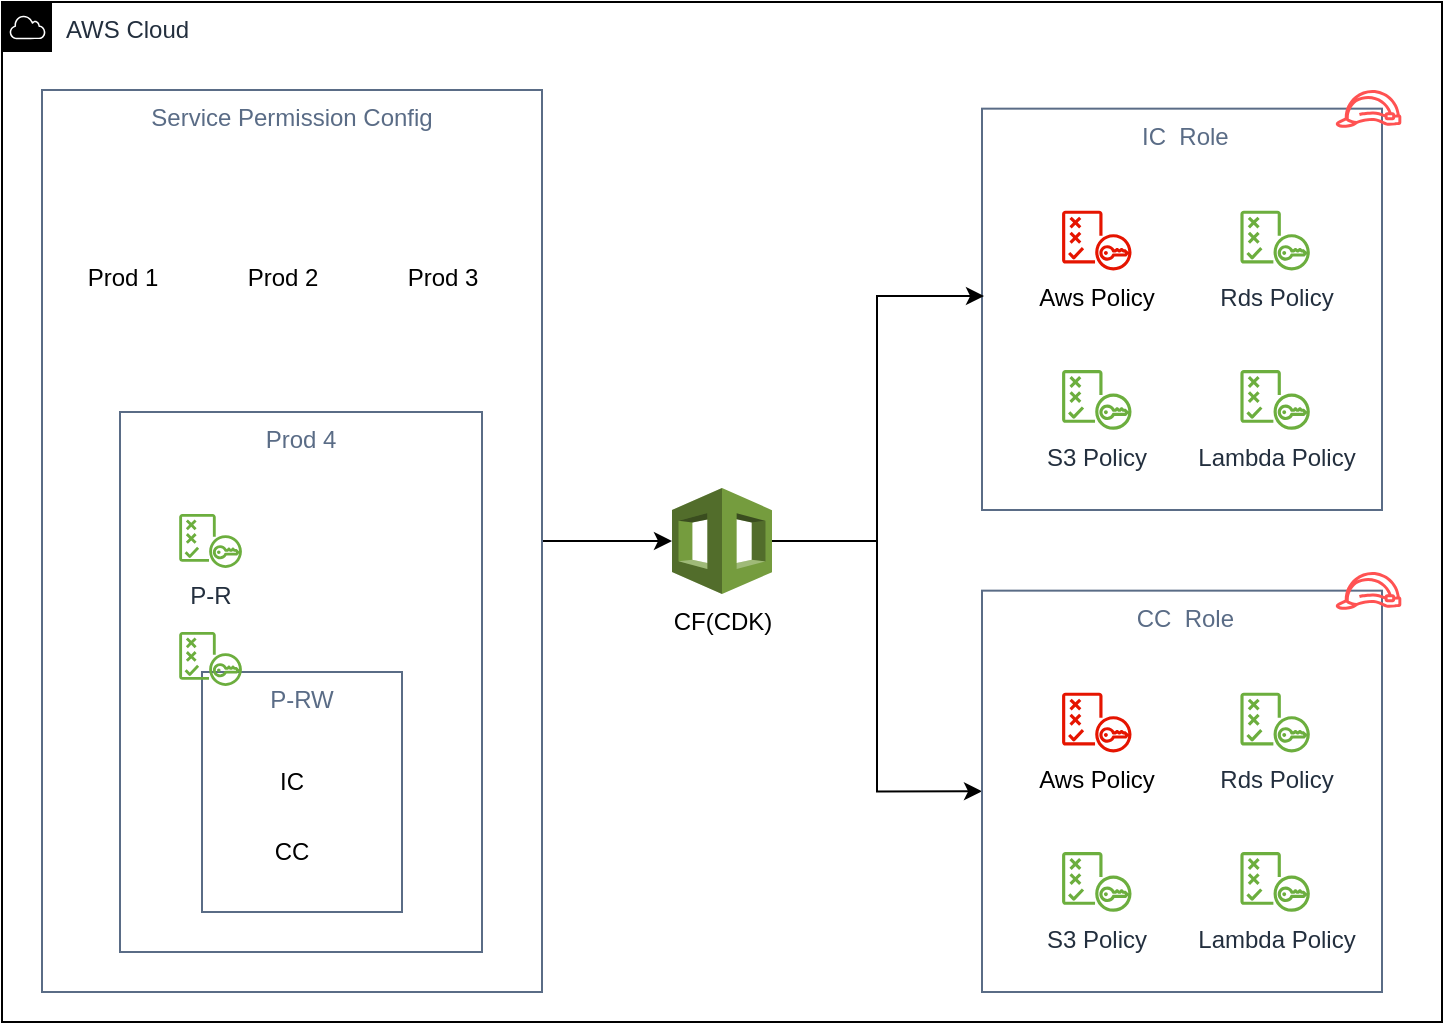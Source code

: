 <mxfile version="14.9.9" type="github">
  <diagram id="h0Ltb3ubu5BE6TXucoJK" name="Page-1">
    <mxGraphModel dx="932" dy="527" grid="1" gridSize="10" guides="1" tooltips="1" connect="1" arrows="1" fold="1" page="1" pageScale="1" pageWidth="827" pageHeight="1169" math="0" shadow="0">
      <root>
        <mxCell id="0" />
        <mxCell id="1" parent="0" />
        <mxCell id="L57G383Xu0ex_uQmPp5W-1" value="AWS Cloud" style="points=[[0,0],[0.25,0],[0.5,0],[0.75,0],[1,0],[1,0.25],[1,0.5],[1,0.75],[1,1],[0.75,1],[0.5,1],[0.25,1],[0,1],[0,0.75],[0,0.5],[0,0.25]];outlineConnect=0;gradientColor=none;html=1;whiteSpace=wrap;fontSize=12;fontStyle=0;shape=mxgraph.aws4.group;grIcon=mxgraph.aws4.group_aws_cloud;fillColor=none;verticalAlign=top;align=left;spacingLeft=30;fontColor=#232F3E;dashed=0;" vertex="1" parent="1">
          <mxGeometry x="80" y="75" width="720" height="510" as="geometry" />
        </mxCell>
        <mxCell id="L57G383Xu0ex_uQmPp5W-50" style="rounded=0;sketch=0;orthogonalLoop=1;jettySize=auto;html=1;exitX=1;exitY=0.5;exitDx=0;exitDy=0;fontColor=#000000;" edge="1" parent="1" source="L57G383Xu0ex_uQmPp5W-46" target="L57G383Xu0ex_uQmPp5W-28">
          <mxGeometry relative="1" as="geometry" />
        </mxCell>
        <mxCell id="L57G383Xu0ex_uQmPp5W-46" value="Service Permission Config" style="fillColor=none;strokeColor=#5A6C86;verticalAlign=top;fontStyle=0;fontColor=#5A6C86;" vertex="1" parent="1">
          <mxGeometry x="100" y="119" width="250" height="451" as="geometry" />
        </mxCell>
        <mxCell id="L57G383Xu0ex_uQmPp5W-25" value="" style="group" vertex="1" connectable="0" parent="1">
          <mxGeometry x="570" y="119" width="210" height="210" as="geometry" />
        </mxCell>
        <mxCell id="L57G383Xu0ex_uQmPp5W-16" value=" IC  Role" style="fillColor=none;strokeColor=#5A6C86;verticalAlign=top;fontStyle=0;fontColor=#5A6C86;" vertex="1" parent="L57G383Xu0ex_uQmPp5W-25">
          <mxGeometry y="9.33" width="200" height="200.67" as="geometry" />
        </mxCell>
        <mxCell id="L57G383Xu0ex_uQmPp5W-13" value="Lambda Policy" style="outlineConnect=0;fontColor=#232F3E;gradientColor=none;fillColor=#6CAE3E;strokeColor=none;dashed=0;verticalLabelPosition=bottom;verticalAlign=top;align=center;html=1;fontSize=12;fontStyle=0;aspect=fixed;pointerEvents=1;shape=mxgraph.aws4.policy;" vertex="1" parent="L57G383Xu0ex_uQmPp5W-25">
          <mxGeometry x="129.166" y="140" width="34.8" height="29.892" as="geometry" />
        </mxCell>
        <mxCell id="L57G383Xu0ex_uQmPp5W-14" value="S3 Policy" style="outlineConnect=0;fontColor=#232F3E;gradientColor=none;fillColor=#6CAE3E;strokeColor=none;dashed=0;verticalLabelPosition=bottom;verticalAlign=top;align=center;html=1;fontSize=12;fontStyle=0;aspect=fixed;pointerEvents=1;shape=mxgraph.aws4.policy;" vertex="1" parent="L57G383Xu0ex_uQmPp5W-25">
          <mxGeometry x="39.996" y="139.997" width="34.8" height="29.892" as="geometry" />
        </mxCell>
        <mxCell id="L57G383Xu0ex_uQmPp5W-15" value="Rds Policy" style="outlineConnect=0;fontColor=#232F3E;gradientColor=none;fillColor=#6CAE3E;strokeColor=none;dashed=0;verticalLabelPosition=bottom;verticalAlign=top;align=center;html=1;fontSize=12;fontStyle=0;aspect=fixed;pointerEvents=1;shape=mxgraph.aws4.policy;" vertex="1" parent="L57G383Xu0ex_uQmPp5W-25">
          <mxGeometry x="129.166" y="60.333" width="34.8" height="29.892" as="geometry" />
        </mxCell>
        <mxCell id="L57G383Xu0ex_uQmPp5W-10" value="" style="outlineConnect=0;fontColor=#232F3E;gradientColor=none;fillColor=#FF5252;strokeColor=none;dashed=0;verticalLabelPosition=bottom;verticalAlign=top;align=center;html=1;fontSize=12;fontStyle=0;aspect=fixed;pointerEvents=1;shape=mxgraph.aws4.role;" vertex="1" parent="L57G383Xu0ex_uQmPp5W-25">
          <mxGeometry x="176.529" width="33.471" height="18.879" as="geometry" />
        </mxCell>
        <mxCell id="L57G383Xu0ex_uQmPp5W-24" value="Aws Policy" style="outlineConnect=0;fillColor=#e51400;strokeColor=#B20000;dashed=0;verticalLabelPosition=bottom;verticalAlign=top;align=center;html=1;fontSize=12;fontStyle=0;aspect=fixed;pointerEvents=1;shape=mxgraph.aws4.policy;" vertex="1" parent="L57G383Xu0ex_uQmPp5W-25">
          <mxGeometry x="39.996" y="60.333" width="34.8" height="29.892" as="geometry" />
        </mxCell>
        <mxCell id="L57G383Xu0ex_uQmPp5W-63" style="edgeStyle=orthogonalEdgeStyle;rounded=0;sketch=0;orthogonalLoop=1;jettySize=auto;html=1;entryX=0.005;entryY=0.467;entryDx=0;entryDy=0;entryPerimeter=0;fontColor=#000000;" edge="1" parent="1" source="L57G383Xu0ex_uQmPp5W-28" target="L57G383Xu0ex_uQmPp5W-16">
          <mxGeometry relative="1" as="geometry" />
        </mxCell>
        <mxCell id="L57G383Xu0ex_uQmPp5W-64" style="edgeStyle=orthogonalEdgeStyle;rounded=0;sketch=0;orthogonalLoop=1;jettySize=auto;html=1;exitX=1;exitY=0.5;exitDx=0;exitDy=0;exitPerimeter=0;entryX=0;entryY=0.5;entryDx=0;entryDy=0;fontColor=#000000;" edge="1" parent="1" source="L57G383Xu0ex_uQmPp5W-28" target="L57G383Xu0ex_uQmPp5W-55">
          <mxGeometry relative="1" as="geometry" />
        </mxCell>
        <mxCell id="L57G383Xu0ex_uQmPp5W-28" value="CF(CDK)" style="outlineConnect=0;dashed=0;verticalLabelPosition=bottom;verticalAlign=top;align=center;html=1;shape=mxgraph.aws3.cloudformation;fillColor=#759C3E;gradientColor=none;strokeColor=#000000;" vertex="1" parent="1">
          <mxGeometry x="415" y="318" width="50" height="53" as="geometry" />
        </mxCell>
        <mxCell id="L57G383Xu0ex_uQmPp5W-54" value="" style="group" vertex="1" connectable="0" parent="1">
          <mxGeometry x="570" y="360" width="210" height="210" as="geometry" />
        </mxCell>
        <mxCell id="L57G383Xu0ex_uQmPp5W-55" value=" CC  Role" style="fillColor=none;strokeColor=#5A6C86;verticalAlign=top;fontStyle=0;fontColor=#5A6C86;" vertex="1" parent="L57G383Xu0ex_uQmPp5W-54">
          <mxGeometry y="9.33" width="200" height="200.67" as="geometry" />
        </mxCell>
        <mxCell id="L57G383Xu0ex_uQmPp5W-56" value="Lambda Policy" style="outlineConnect=0;fontColor=#232F3E;gradientColor=none;fillColor=#6CAE3E;strokeColor=none;dashed=0;verticalLabelPosition=bottom;verticalAlign=top;align=center;html=1;fontSize=12;fontStyle=0;aspect=fixed;pointerEvents=1;shape=mxgraph.aws4.policy;" vertex="1" parent="L57G383Xu0ex_uQmPp5W-54">
          <mxGeometry x="129.166" y="140" width="34.8" height="29.892" as="geometry" />
        </mxCell>
        <mxCell id="L57G383Xu0ex_uQmPp5W-57" value="S3 Policy" style="outlineConnect=0;fontColor=#232F3E;gradientColor=none;fillColor=#6CAE3E;strokeColor=none;dashed=0;verticalLabelPosition=bottom;verticalAlign=top;align=center;html=1;fontSize=12;fontStyle=0;aspect=fixed;pointerEvents=1;shape=mxgraph.aws4.policy;" vertex="1" parent="L57G383Xu0ex_uQmPp5W-54">
          <mxGeometry x="39.996" y="139.997" width="34.8" height="29.892" as="geometry" />
        </mxCell>
        <mxCell id="L57G383Xu0ex_uQmPp5W-58" value="Rds Policy" style="outlineConnect=0;fontColor=#232F3E;gradientColor=none;fillColor=#6CAE3E;strokeColor=none;dashed=0;verticalLabelPosition=bottom;verticalAlign=top;align=center;html=1;fontSize=12;fontStyle=0;aspect=fixed;pointerEvents=1;shape=mxgraph.aws4.policy;" vertex="1" parent="L57G383Xu0ex_uQmPp5W-54">
          <mxGeometry x="129.166" y="60.333" width="34.8" height="29.892" as="geometry" />
        </mxCell>
        <mxCell id="L57G383Xu0ex_uQmPp5W-59" value="" style="outlineConnect=0;fontColor=#232F3E;gradientColor=none;fillColor=#FF5252;strokeColor=none;dashed=0;verticalLabelPosition=bottom;verticalAlign=top;align=center;html=1;fontSize=12;fontStyle=0;aspect=fixed;pointerEvents=1;shape=mxgraph.aws4.role;" vertex="1" parent="L57G383Xu0ex_uQmPp5W-54">
          <mxGeometry x="176.529" width="33.471" height="18.879" as="geometry" />
        </mxCell>
        <mxCell id="L57G383Xu0ex_uQmPp5W-60" value="Aws Policy" style="outlineConnect=0;fillColor=#e51400;strokeColor=#B20000;dashed=0;verticalLabelPosition=bottom;verticalAlign=top;align=center;html=1;fontSize=12;fontStyle=0;aspect=fixed;pointerEvents=1;shape=mxgraph.aws4.policy;" vertex="1" parent="L57G383Xu0ex_uQmPp5W-54">
          <mxGeometry x="39.996" y="60.333" width="34.8" height="29.892" as="geometry" />
        </mxCell>
        <mxCell id="L57G383Xu0ex_uQmPp5W-72" value="Prod 3" style="shape=image;html=1;verticalAlign=top;verticalLabelPosition=bottom;labelBackgroundColor=#ffffff;imageAspect=0;aspect=fixed;image=https://cdn1.iconfinder.com/data/icons/hawcons/32/698568-icon-56-document-text-128.png;fontColor=#000000;strokeColor=#000000;strokeWidth=2;" vertex="1" parent="1">
          <mxGeometry x="280" y="160" width="39" height="39" as="geometry" />
        </mxCell>
        <mxCell id="L57G383Xu0ex_uQmPp5W-73" value="Prod 2" style="shape=image;html=1;verticalAlign=top;verticalLabelPosition=bottom;labelBackgroundColor=#ffffff;imageAspect=0;aspect=fixed;image=https://cdn1.iconfinder.com/data/icons/hawcons/32/698568-icon-56-document-text-128.png;fontColor=#000000;strokeColor=#000000;strokeWidth=2;" vertex="1" parent="1">
          <mxGeometry x="200" y="160" width="39" height="39" as="geometry" />
        </mxCell>
        <mxCell id="L57G383Xu0ex_uQmPp5W-74" value="Prod 1" style="shape=image;html=1;verticalAlign=top;verticalLabelPosition=bottom;labelBackgroundColor=#ffffff;imageAspect=0;aspect=fixed;image=https://cdn1.iconfinder.com/data/icons/hawcons/32/698568-icon-56-document-text-128.png;fontColor=#000000;strokeColor=#000000;strokeWidth=2;" vertex="1" parent="1">
          <mxGeometry x="120" y="160" width="39" height="39" as="geometry" />
        </mxCell>
        <mxCell id="L57G383Xu0ex_uQmPp5W-75" value="" style="shape=image;html=1;verticalAlign=top;verticalLabelPosition=bottom;labelBackgroundColor=#ffffff;imageAspect=0;aspect=fixed;image=https://cdn1.iconfinder.com/data/icons/hawcons/32/698568-icon-56-document-text-128.png;fontColor=#000000;strokeColor=#000000;strokeWidth=2;" vertex="1" parent="1">
          <mxGeometry x="119" y="260" width="39" height="39" as="geometry" />
        </mxCell>
        <mxCell id="L57G383Xu0ex_uQmPp5W-76" value="Prod 4" style="fillColor=none;strokeColor=#5A6C86;verticalAlign=top;fontStyle=0;fontColor=#5A6C86;" vertex="1" parent="1">
          <mxGeometry x="139" y="280" width="181" height="270" as="geometry" />
        </mxCell>
        <mxCell id="L57G383Xu0ex_uQmPp5W-80" value="P-RW" style="fillColor=none;strokeColor=#5A6C86;verticalAlign=top;fontStyle=0;fontColor=#5A6C86;" vertex="1" parent="1">
          <mxGeometry x="180" y="410" width="100" height="120" as="geometry" />
        </mxCell>
        <mxCell id="L57G383Xu0ex_uQmPp5W-82" value="P-R" style="outlineConnect=0;fontColor=#232F3E;gradientColor=none;fillColor=#6CAE3E;strokeColor=none;dashed=0;verticalLabelPosition=bottom;verticalAlign=top;align=center;html=1;fontSize=12;fontStyle=0;aspect=fixed;pointerEvents=1;shape=mxgraph.aws4.policy;" vertex="1" parent="1">
          <mxGeometry x="168.57" y="331" width="31.43" height="27" as="geometry" />
        </mxCell>
        <mxCell id="L57G383Xu0ex_uQmPp5W-83" value="" style="outlineConnect=0;fontColor=#232F3E;gradientColor=none;fillColor=#6CAE3E;strokeColor=none;dashed=0;verticalLabelPosition=bottom;verticalAlign=top;align=center;html=1;fontSize=12;fontStyle=0;aspect=fixed;pointerEvents=1;shape=mxgraph.aws4.policy;" vertex="1" parent="1">
          <mxGeometry x="168.57" y="390" width="31.43" height="27" as="geometry" />
        </mxCell>
        <mxCell id="L57G383Xu0ex_uQmPp5W-84" value="IC" style="text;html=1;strokeColor=none;fillColor=none;align=center;verticalAlign=middle;whiteSpace=wrap;rounded=0;fontColor=#000000;" vertex="1" parent="1">
          <mxGeometry x="205" y="455" width="40" height="20" as="geometry" />
        </mxCell>
        <mxCell id="L57G383Xu0ex_uQmPp5W-85" value="CC" style="text;html=1;strokeColor=none;fillColor=none;align=center;verticalAlign=middle;whiteSpace=wrap;rounded=0;fontColor=#000000;" vertex="1" parent="1">
          <mxGeometry x="205" y="490" width="40" height="20" as="geometry" />
        </mxCell>
      </root>
    </mxGraphModel>
  </diagram>
</mxfile>
